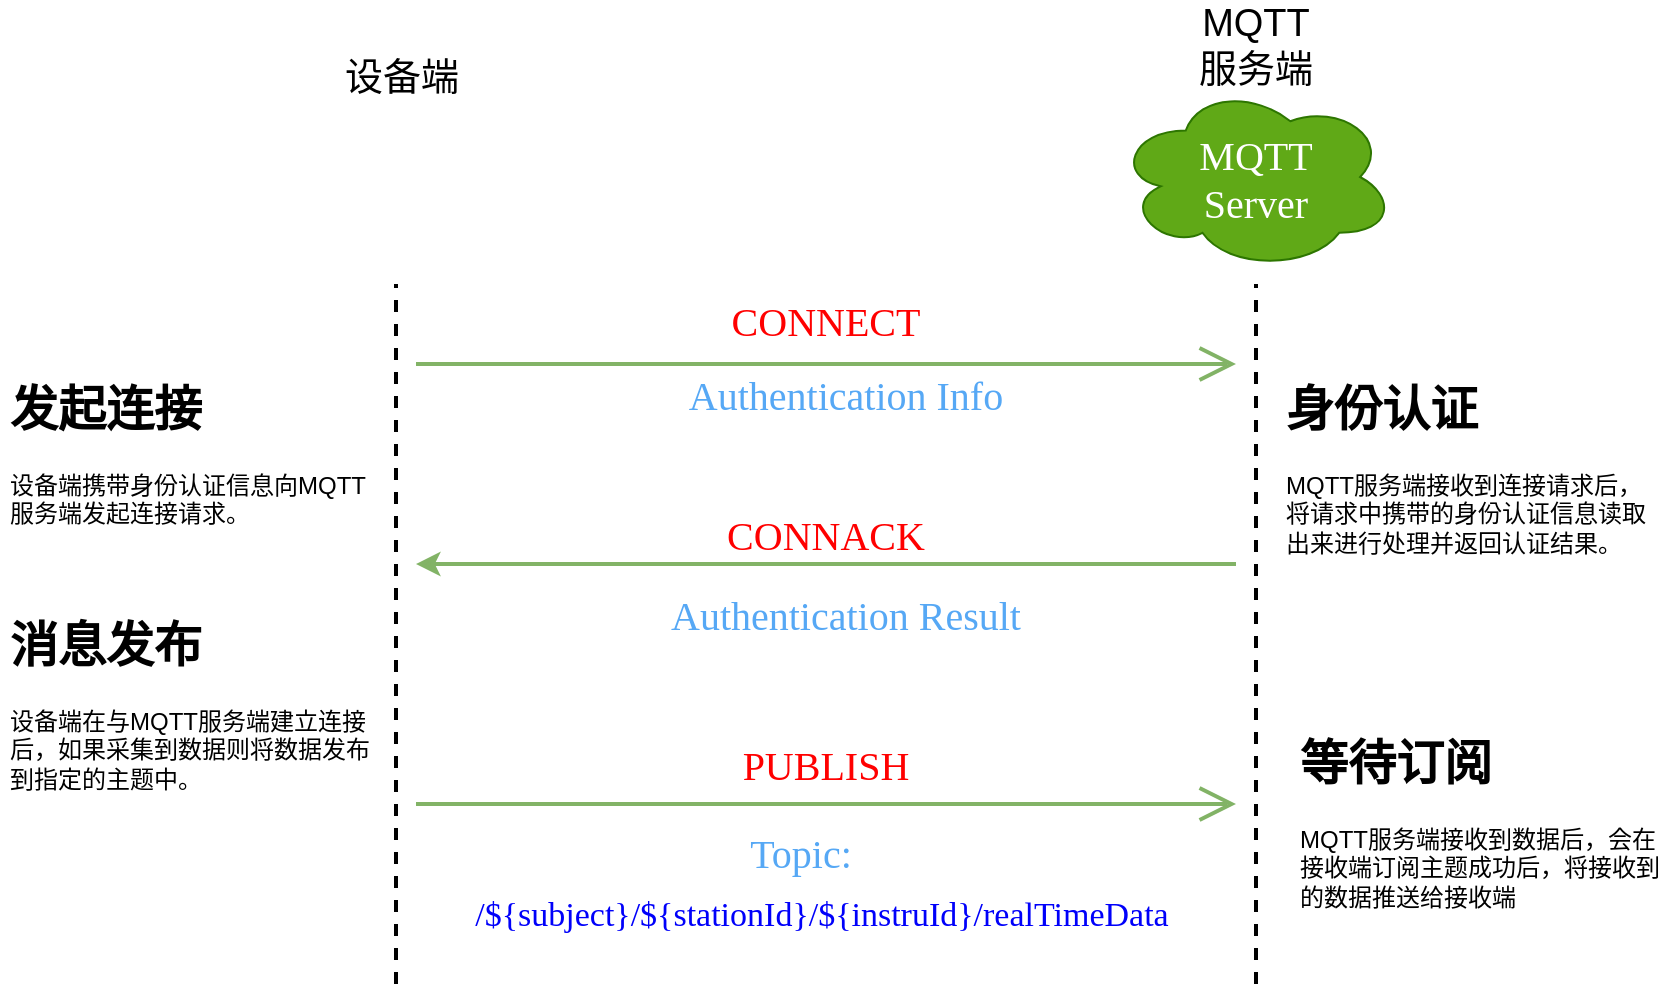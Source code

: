 <mxfile version="21.0.2" type="github" pages="5">
  <diagram name="第 1 页" id="2depREerfcmBq1PA4sxw">
    <mxGraphModel dx="1034" dy="516" grid="0" gridSize="10" guides="1" tooltips="1" connect="1" arrows="1" fold="1" page="1" pageScale="1" pageWidth="1200" pageHeight="1920" math="0" shadow="0">
      <root>
        <mxCell id="0" />
        <mxCell id="1" parent="0" />
        <mxCell id="WglIiz3RQcRZdJG2cxxD-5" style="edgeStyle=none;curved=1;rounded=0;hachureGap=4;orthogonalLoop=1;jettySize=auto;html=1;fontFamily=Times New Roman;fontSize=16;endArrow=open;startSize=14;endSize=14;sourcePerimeterSpacing=8;targetPerimeterSpacing=8;strokeWidth=2;fillColor=#d5e8d4;strokeColor=#82b366;" parent="1" edge="1">
          <mxGeometry relative="1" as="geometry">
            <mxPoint x="230" y="420" as="sourcePoint" />
            <mxPoint x="640" y="420" as="targetPoint" />
          </mxGeometry>
        </mxCell>
        <mxCell id="WglIiz3RQcRZdJG2cxxD-3" value="" style="shape=image;imageAspect=0;aspect=fixed;verticalLabelPosition=bottom;verticalAlign=top;sketch=1;hachureGap=4;jiggle=2;curveFitting=1;fontFamily=Architects Daughter;fontSource=https%3A%2F%2Ffonts.googleapis.com%2Fcss%3Ffamily%3DArchitects%2BDaughter;fontSize=20;image=https://pic.fx7.top/PicGo/%E6%95%B0%E9%87%87.png;" parent="1" vertex="1">
          <mxGeometry x="150" y="300" width="146.9" height="63" as="geometry" />
        </mxCell>
        <mxCell id="WglIiz3RQcRZdJG2cxxD-4" value="MQTT&lt;br&gt;Server" style="ellipse;shape=cloud;whiteSpace=wrap;html=1;hachureGap=4;fontFamily=Times New Roman;fontSize=20;fillColor=#60a917;strokeColor=#2D7600;fontColor=#ffffff;" parent="1" vertex="1">
          <mxGeometry x="580" y="280" width="139.5" height="93" as="geometry" />
        </mxCell>
        <mxCell id="1cNgrbimQZvX6vLDxFEA-1" value="" style="endArrow=none;dashed=1;html=1;rounded=0;sketch=0;strokeWidth=2;" parent="1" edge="1">
          <mxGeometry width="50" height="50" relative="1" as="geometry">
            <mxPoint x="220" y="730" as="sourcePoint" />
            <mxPoint x="220" y="380" as="targetPoint" />
          </mxGeometry>
        </mxCell>
        <mxCell id="1cNgrbimQZvX6vLDxFEA-2" value="" style="endArrow=none;dashed=1;html=1;rounded=0;sketch=0;strokeWidth=2;" parent="1" edge="1">
          <mxGeometry width="50" height="50" relative="1" as="geometry">
            <mxPoint x="650" y="730" as="sourcePoint" />
            <mxPoint x="650" y="380" as="targetPoint" />
          </mxGeometry>
        </mxCell>
        <mxCell id="1cNgrbimQZvX6vLDxFEA-4" value="" style="endArrow=classic;html=1;rounded=0;sketch=0;strokeWidth=2;fillColor=#d5e8d4;strokeColor=#82b366;" parent="1" edge="1">
          <mxGeometry width="50" height="50" relative="1" as="geometry">
            <mxPoint x="640" y="520" as="sourcePoint" />
            <mxPoint x="230" y="520" as="targetPoint" />
          </mxGeometry>
        </mxCell>
        <mxCell id="1cNgrbimQZvX6vLDxFEA-7" value="&lt;div style=&quot;text-align: center;&quot;&gt;&lt;font face=&quot;Times New Roman&quot;&gt;&lt;span style=&quot;font-size: 20px; background-color: rgb(255, 255, 255);&quot;&gt;CONNACK&lt;/span&gt;&lt;/font&gt;&lt;/div&gt;" style="text;whiteSpace=wrap;html=1;fontSize=20;fontFamily=Times New Roman;align=center;verticalAlign=middle;fontColor=#FF0000;labelBackgroundColor=default;" parent="1" vertex="1">
          <mxGeometry x="390" y="480" width="90" height="50" as="geometry" />
        </mxCell>
        <mxCell id="1cNgrbimQZvX6vLDxFEA-14" value="Authentication Result" style="text;html=1;strokeColor=none;fillColor=none;align=center;verticalAlign=middle;whiteSpace=wrap;rounded=0;fontSize=20;fontFamily=Times New Roman;labelBackgroundColor=default;fontColor=#56a8f5;" parent="1" vertex="1">
          <mxGeometry x="350" y="530" width="190" height="30" as="geometry" />
        </mxCell>
        <mxCell id="1cNgrbimQZvX6vLDxFEA-15" value="设备端" style="text;html=1;strokeColor=none;fillColor=none;align=center;verticalAlign=middle;whiteSpace=wrap;rounded=0;fontSize=19;" parent="1" vertex="1">
          <mxGeometry x="193.45" y="262" width="60" height="30" as="geometry" />
        </mxCell>
        <mxCell id="1cNgrbimQZvX6vLDxFEA-17" value="MQTT&lt;br&gt;服务端" style="text;html=1;strokeColor=none;fillColor=none;align=center;verticalAlign=middle;whiteSpace=wrap;rounded=0;fontSize=19;" parent="1" vertex="1">
          <mxGeometry x="604.75" y="246" width="90" height="30" as="geometry" />
        </mxCell>
        <mxCell id="1cNgrbimQZvX6vLDxFEA-18" value="Authentication Info" style="text;html=1;strokeColor=none;fillColor=none;align=center;verticalAlign=middle;whiteSpace=wrap;rounded=0;fontSize=20;fontFamily=Times New Roman;labelBackgroundColor=default;fontColor=#56a8f5;" parent="1" vertex="1">
          <mxGeometry x="350" y="420" width="190" height="30" as="geometry" />
        </mxCell>
        <mxCell id="1cNgrbimQZvX6vLDxFEA-20" style="edgeStyle=none;curved=1;rounded=0;hachureGap=4;orthogonalLoop=1;jettySize=auto;html=1;fontFamily=Times New Roman;fontSize=16;endArrow=open;startSize=14;endSize=14;sourcePerimeterSpacing=8;targetPerimeterSpacing=8;strokeWidth=2;fillColor=#d5e8d4;strokeColor=#82b366;" parent="1" edge="1">
          <mxGeometry relative="1" as="geometry">
            <mxPoint x="230" y="640" as="sourcePoint" />
            <mxPoint x="640" y="640" as="targetPoint" />
          </mxGeometry>
        </mxCell>
        <mxCell id="1cNgrbimQZvX6vLDxFEA-22" value="&lt;div style=&quot;text-align: center;&quot;&gt;&lt;font size=&quot;1&quot; face=&quot;Times New Roman&quot;&gt;&lt;span style=&quot;background-color: rgb(255, 255, 255); font-size: 20px;&quot;&gt;PUBLISH&lt;/span&gt;&lt;/font&gt;&lt;/div&gt;" style="text;whiteSpace=wrap;html=1;fontSize=20;fontFamily=Times New Roman;align=center;verticalAlign=middle;fontColor=#FF0000;labelBackgroundColor=default;" parent="1" vertex="1">
          <mxGeometry x="320" y="595" width="230" height="50" as="geometry" />
        </mxCell>
        <mxCell id="1cNgrbimQZvX6vLDxFEA-23" value="&lt;div style=&quot;text-align: center;&quot;&gt;&lt;font face=&quot;Times New Roman&quot;&gt;&lt;span style=&quot;font-size: 20px; background-color: rgb(255, 255, 255);&quot;&gt;CONNECT&lt;/span&gt;&lt;/font&gt;&lt;/div&gt;" style="text;whiteSpace=wrap;html=1;fontSize=20;fontFamily=Times New Roman;align=center;verticalAlign=middle;fontColor=#FF0000;labelBackgroundColor=default;" parent="1" vertex="1">
          <mxGeometry x="390" y="373" width="90" height="50" as="geometry" />
        </mxCell>
        <mxCell id="j_dgKrrUZC10vsXky4ux-1" value="Topic:&amp;nbsp;" style="text;html=1;strokeColor=none;fillColor=none;align=center;verticalAlign=middle;whiteSpace=wrap;rounded=0;fontSize=20;fontFamily=Times New Roman;labelBackgroundColor=default;fontColor=#56a8f5;" parent="1" vertex="1">
          <mxGeometry x="393" y="649" width="64" height="30" as="geometry" />
        </mxCell>
        <mxCell id="j_dgKrrUZC10vsXky4ux-2" value="&lt;p class=&quot;MsoNormal&quot;&gt;&lt;font style=&quot;font-size: 17px;&quot; face=&quot;Times New Roman&quot;&gt;/${subject}/${stationId}/${instruId}/realTimeData&lt;/font&gt;&lt;/p&gt;" style="text;html=1;strokeColor=none;fillColor=none;align=center;verticalAlign=middle;whiteSpace=wrap;rounded=0;fontSize=20;fontColor=#0000fa;" parent="1" vertex="1">
          <mxGeometry x="231" y="679" width="403.5" height="30" as="geometry" />
        </mxCell>
        <mxCell id="ArV1YXihxHGkohj6mO76-1" value="&lt;h1&gt;发起连接&lt;/h1&gt;&lt;p&gt;设备端携带身份认证信息向MQTT服务端发起连接请求。&lt;/p&gt;" style="text;html=1;strokeColor=none;fillColor=none;spacing=5;spacingTop=-20;whiteSpace=wrap;overflow=hidden;rounded=0;" parent="1" vertex="1">
          <mxGeometry x="22" y="423" width="190" height="87" as="geometry" />
        </mxCell>
        <mxCell id="ArV1YXihxHGkohj6mO76-2" value="&lt;h1&gt;身份认证&lt;/h1&gt;&lt;p&gt;MQTT服务端接收到连接请求后，将请求中携带的身份认证信息读取出来进行处理并返回认证结果。&lt;/p&gt;" style="text;html=1;strokeColor=none;fillColor=none;spacing=5;spacingTop=-20;whiteSpace=wrap;overflow=hidden;rounded=0;" parent="1" vertex="1">
          <mxGeometry x="660" y="423" width="190" height="97" as="geometry" />
        </mxCell>
        <mxCell id="ArV1YXihxHGkohj6mO76-3" value="&lt;h1&gt;消息发布&lt;/h1&gt;&lt;p&gt;设备端在与MQTT服务端建立连接后，如果采集到数据则将数据发布到指定的主题中。&lt;/p&gt;" style="text;html=1;strokeColor=none;fillColor=none;spacing=5;spacingTop=-20;whiteSpace=wrap;overflow=hidden;rounded=0;" parent="1" vertex="1">
          <mxGeometry x="22" y="541" width="190" height="103" as="geometry" />
        </mxCell>
        <mxCell id="foiveuPHL2XUtKiyAhwP-1" value="&lt;h1&gt;等待订阅&lt;/h1&gt;&lt;p&gt;MQTT服务端接收到数据后，会在接收端订阅主题成功后，将接收到的数据推送给接收端&lt;/p&gt;" style="text;html=1;strokeColor=none;fillColor=none;spacing=5;spacingTop=-20;whiteSpace=wrap;overflow=hidden;rounded=0;" parent="1" vertex="1">
          <mxGeometry x="667" y="600" width="190" height="103" as="geometry" />
        </mxCell>
      </root>
    </mxGraphModel>
  </diagram>
  <diagram id="5GNpfaJDFPiufRLFJj9T" name="第 2 页">
    <mxGraphModel dx="1246" dy="550" grid="0" gridSize="10" guides="1" tooltips="1" connect="1" arrows="1" fold="1" page="1" pageScale="1" pageWidth="1200" pageHeight="1920" math="0" shadow="0">
      <root>
        <mxCell id="0" />
        <mxCell id="1" parent="0" />
        <mxCell id="sBLDZ6kfOL8sw0q32bDc-1" style="edgeStyle=none;curved=1;rounded=0;hachureGap=4;orthogonalLoop=1;jettySize=auto;html=1;fontFamily=Times New Roman;fontSize=16;endArrow=open;startSize=14;endSize=14;sourcePerimeterSpacing=8;targetPerimeterSpacing=8;strokeWidth=2;fillColor=#d5e8d4;strokeColor=#82b366;" parent="1" edge="1">
          <mxGeometry relative="1" as="geometry">
            <mxPoint x="230" y="420" as="sourcePoint" />
            <mxPoint x="640" y="420" as="targetPoint" />
          </mxGeometry>
        </mxCell>
        <mxCell id="sBLDZ6kfOL8sw0q32bDc-3" value="MQTT&lt;br&gt;Server" style="ellipse;shape=cloud;whiteSpace=wrap;html=1;hachureGap=4;fontFamily=Times New Roman;fontSize=20;fillColor=#60a917;strokeColor=#2D7600;fontColor=#ffffff;" parent="1" vertex="1">
          <mxGeometry x="580" y="280" width="139.5" height="93" as="geometry" />
        </mxCell>
        <mxCell id="sBLDZ6kfOL8sw0q32bDc-4" value="" style="endArrow=none;dashed=1;html=1;rounded=0;sketch=0;strokeWidth=2;" parent="1" edge="1">
          <mxGeometry width="50" height="50" relative="1" as="geometry">
            <mxPoint x="220" y="814" as="sourcePoint" />
            <mxPoint x="220" y="380" as="targetPoint" />
          </mxGeometry>
        </mxCell>
        <mxCell id="sBLDZ6kfOL8sw0q32bDc-5" value="" style="endArrow=none;dashed=1;html=1;rounded=0;sketch=0;strokeWidth=2;" parent="1" edge="1">
          <mxGeometry width="50" height="50" relative="1" as="geometry">
            <mxPoint x="650" y="810" as="sourcePoint" />
            <mxPoint x="650" y="380" as="targetPoint" />
          </mxGeometry>
        </mxCell>
        <mxCell id="sBLDZ6kfOL8sw0q32bDc-6" value="" style="endArrow=classic;html=1;rounded=0;sketch=0;strokeWidth=2;fillColor=#d5e8d4;strokeColor=#82b366;" parent="1" edge="1">
          <mxGeometry width="50" height="50" relative="1" as="geometry">
            <mxPoint x="640" y="520" as="sourcePoint" />
            <mxPoint x="230" y="520" as="targetPoint" />
          </mxGeometry>
        </mxCell>
        <mxCell id="sBLDZ6kfOL8sw0q32bDc-7" value="&lt;div style=&quot;text-align: center;&quot;&gt;&lt;font face=&quot;Times New Roman&quot;&gt;&lt;span style=&quot;font-size: 20px; background-color: rgb(255, 255, 255);&quot;&gt;CONNACK&lt;/span&gt;&lt;/font&gt;&lt;/div&gt;" style="text;whiteSpace=wrap;html=1;fontSize=20;fontFamily=Times New Roman;align=center;verticalAlign=middle;fontColor=#FF0000;labelBackgroundColor=default;" parent="1" vertex="1">
          <mxGeometry x="390" y="480" width="90" height="50" as="geometry" />
        </mxCell>
        <mxCell id="sBLDZ6kfOL8sw0q32bDc-8" value="Authentication Result" style="text;html=1;strokeColor=none;fillColor=none;align=center;verticalAlign=middle;whiteSpace=wrap;rounded=0;fontSize=20;fontFamily=Times New Roman;labelBackgroundColor=default;fontColor=#56a8f5;" parent="1" vertex="1">
          <mxGeometry x="350" y="530" width="190" height="30" as="geometry" />
        </mxCell>
        <mxCell id="sBLDZ6kfOL8sw0q32bDc-9" value="消费者" style="text;html=1;strokeColor=none;fillColor=none;align=center;verticalAlign=middle;whiteSpace=wrap;rounded=0;fontSize=19;" parent="1" vertex="1">
          <mxGeometry x="199" y="260" width="60" height="30" as="geometry" />
        </mxCell>
        <mxCell id="sBLDZ6kfOL8sw0q32bDc-10" value="MQTT&lt;br&gt;服务端" style="text;html=1;strokeColor=none;fillColor=none;align=center;verticalAlign=middle;whiteSpace=wrap;rounded=0;fontSize=19;" parent="1" vertex="1">
          <mxGeometry x="618" y="252" width="90" height="30" as="geometry" />
        </mxCell>
        <mxCell id="sBLDZ6kfOL8sw0q32bDc-11" value="Authentication Info" style="text;html=1;strokeColor=none;fillColor=none;align=center;verticalAlign=middle;whiteSpace=wrap;rounded=0;fontSize=20;fontFamily=Times New Roman;labelBackgroundColor=default;fontColor=#56a8f5;" parent="1" vertex="1">
          <mxGeometry x="350" y="420" width="190" height="30" as="geometry" />
        </mxCell>
        <mxCell id="sBLDZ6kfOL8sw0q32bDc-12" style="edgeStyle=none;curved=1;rounded=0;hachureGap=4;orthogonalLoop=1;jettySize=auto;html=1;fontFamily=Times New Roman;fontSize=16;endArrow=open;startSize=14;endSize=14;sourcePerimeterSpacing=8;targetPerimeterSpacing=8;strokeWidth=2;fillColor=#d5e8d4;strokeColor=#82b366;" parent="1" edge="1">
          <mxGeometry relative="1" as="geometry">
            <mxPoint x="230" y="640" as="sourcePoint" />
            <mxPoint x="640" y="640" as="targetPoint" />
          </mxGeometry>
        </mxCell>
        <mxCell id="sBLDZ6kfOL8sw0q32bDc-13" value="&lt;div style=&quot;text-align: center;&quot;&gt;SUBSCRIBE&lt;br&gt;&lt;/div&gt;" style="text;whiteSpace=wrap;html=1;fontSize=20;fontFamily=Times New Roman;align=center;verticalAlign=middle;fontColor=#FF0000;labelBackgroundColor=default;" parent="1" vertex="1">
          <mxGeometry x="320" y="595" width="230" height="50" as="geometry" />
        </mxCell>
        <mxCell id="sBLDZ6kfOL8sw0q32bDc-14" value="&lt;div style=&quot;text-align: center;&quot;&gt;&lt;font face=&quot;Times New Roman&quot;&gt;&lt;span style=&quot;font-size: 20px; background-color: rgb(255, 255, 255);&quot;&gt;CONNECT&lt;/span&gt;&lt;/font&gt;&lt;/div&gt;" style="text;whiteSpace=wrap;html=1;fontSize=20;fontFamily=Times New Roman;align=center;verticalAlign=middle;fontColor=#FF0000;labelBackgroundColor=default;" parent="1" vertex="1">
          <mxGeometry x="390" y="373" width="90" height="50" as="geometry" />
        </mxCell>
        <mxCell id="sBLDZ6kfOL8sw0q32bDc-15" value="Topic:&amp;nbsp;" style="text;html=1;strokeColor=none;fillColor=none;align=center;verticalAlign=middle;whiteSpace=wrap;rounded=0;fontSize=20;fontFamily=Times New Roman;labelBackgroundColor=default;fontColor=#56a8f5;" parent="1" vertex="1">
          <mxGeometry x="386" y="652" width="64" height="30" as="geometry" />
        </mxCell>
        <mxCell id="sBLDZ6kfOL8sw0q32bDc-16" value="" style="verticalLabelPosition=bottom;html=1;verticalAlign=top;align=center;strokeColor=none;fillColor=#00BEF2;shape=mxgraph.azure.user;labelBackgroundColor=#FFFFFF;fontSize=20;fontColor=#479DC2;" parent="1" vertex="1">
          <mxGeometry x="153" y="284" width="47.5" height="50" as="geometry" />
        </mxCell>
        <mxCell id="sBLDZ6kfOL8sw0q32bDc-19" value="" style="sketch=0;pointerEvents=1;shadow=0;dashed=0;html=1;strokeColor=none;labelPosition=center;verticalLabelPosition=bottom;verticalAlign=top;align=center;fillColor=#515151;shape=mxgraph.mscae.system_center.cloud_distribution_point;labelBackgroundColor=#FFFFFF;fontSize=20;fontColor=#479DC2;" parent="1" vertex="1">
          <mxGeometry x="217" y="317" width="46" height="50" as="geometry" />
        </mxCell>
        <mxCell id="sBLDZ6kfOL8sw0q32bDc-21" value="" style="endArrow=none;html=1;rounded=0;sketch=0;strokeWidth=2;fontSize=20;fontColor=#479DC2;" parent="1" edge="1">
          <mxGeometry width="50" height="50" relative="1" as="geometry">
            <mxPoint x="189" y="355" as="sourcePoint" />
            <mxPoint x="231" y="297" as="targetPoint" />
          </mxGeometry>
        </mxCell>
        <mxCell id="r4T5hAZ9-SewZBfxQMuh-1" value="&lt;p class=&quot;MsoNormal&quot;&gt;&lt;font style=&quot;font-size: 17px;&quot; face=&quot;Times New Roman&quot;&gt;/${subject}/${stationId}/${instruId}/realTimeData&lt;/font&gt;&lt;/p&gt;" style="text;html=1;strokeColor=none;fillColor=none;align=center;verticalAlign=middle;whiteSpace=wrap;rounded=0;fontSize=20;fontColor=#0000fa;" vertex="1" parent="1">
          <mxGeometry x="233.25" y="677" width="403.5" height="30" as="geometry" />
        </mxCell>
        <mxCell id="z4b0JknSPUZVgbS1KYTT-1" value="&lt;h1&gt;发起连接&lt;/h1&gt;&lt;p&gt;消费者携带身份认证信息向MQTT服务端发起连接请求。&lt;/p&gt;" style="text;html=1;strokeColor=none;fillColor=none;spacing=5;spacingTop=-20;whiteSpace=wrap;overflow=hidden;rounded=0;" vertex="1" parent="1">
          <mxGeometry x="22" y="423" width="190" height="87" as="geometry" />
        </mxCell>
        <mxCell id="zIvt_Sn-eym9dw37zfNO-1" value="&lt;h1&gt;身份认证&lt;/h1&gt;&lt;p&gt;MQTT服务端接收到连接请求后，将请求中携带的身份认证信息读取出来进行处理并返回认证结果。&lt;/p&gt;" style="text;html=1;strokeColor=none;fillColor=none;spacing=5;spacingTop=-20;whiteSpace=wrap;overflow=hidden;rounded=0;" vertex="1" parent="1">
          <mxGeometry x="660" y="423" width="190" height="97" as="geometry" />
        </mxCell>
        <mxCell id="4-n2MVClZC4o208nzzvL-1" value="&lt;h1&gt;订阅主题&lt;/h1&gt;&lt;p&gt;消费者在与MQTT服务端建立连接后，向MQTT服务端发出订阅请求。&lt;/p&gt;" style="text;html=1;strokeColor=none;fillColor=none;spacing=5;spacingTop=-20;whiteSpace=wrap;overflow=hidden;rounded=0;" vertex="1" parent="1">
          <mxGeometry x="19" y="595" width="190" height="103" as="geometry" />
        </mxCell>
        <mxCell id="-dH9_70OctwhYvOiZ5m_-2" style="edgeStyle=none;curved=1;rounded=0;hachureGap=4;orthogonalLoop=1;jettySize=auto;html=1;fontFamily=Times New Roman;fontSize=16;endArrow=open;startSize=14;endSize=14;sourcePerimeterSpacing=8;targetPerimeterSpacing=8;strokeWidth=2;fillColor=#d5e8d4;strokeColor=#82b366;" edge="1" parent="1">
          <mxGeometry relative="1" as="geometry">
            <mxPoint x="637.75" y="776" as="sourcePoint" />
            <mxPoint x="227.75" y="776" as="targetPoint" />
          </mxGeometry>
        </mxCell>
        <mxCell id="-dH9_70OctwhYvOiZ5m_-3" value="&lt;div style=&quot;text-align: center;&quot;&gt;SUBACK&lt;br&gt;&lt;/div&gt;" style="text;whiteSpace=wrap;html=1;fontSize=20;fontFamily=Times New Roman;align=center;verticalAlign=middle;fontColor=#FF0000;labelBackgroundColor=default;" vertex="1" parent="1">
          <mxGeometry x="317.75" y="731" width="230" height="50" as="geometry" />
        </mxCell>
        <mxCell id="-dH9_70OctwhYvOiZ5m_-4" value="&lt;h1&gt;响应订阅结果&lt;/h1&gt;&lt;p&gt;MQTT服务端接收到请阅请求后，返回订阅结果，如果订阅成功，则以后订阅成功的主题中收到数据时会主动推送给消费者&lt;/p&gt;" style="text;html=1;strokeColor=none;fillColor=none;spacing=5;spacingTop=-20;whiteSpace=wrap;overflow=hidden;rounded=0;" vertex="1" parent="1">
          <mxGeometry x="666" y="652" width="190" height="114" as="geometry" />
        </mxCell>
      </root>
    </mxGraphModel>
  </diagram>
  <diagram id="epFz0cofnVDUokCRSOCN" name="第 3 页">
    <mxGraphModel dx="1246" dy="550" grid="0" gridSize="10" guides="1" tooltips="1" connect="1" arrows="1" fold="1" page="1" pageScale="1" pageWidth="1200" pageHeight="1920" math="0" shadow="0">
      <root>
        <mxCell id="0" />
        <mxCell id="1" parent="0" />
        <mxCell id="etNrNLLopdlfcb40dE0G-4" value="" style="rounded=0;whiteSpace=wrap;html=1;labelBackgroundColor=#FFFFFF;fontSize=14;fontColor=#56a8f5;" parent="1" vertex="1">
          <mxGeometry x="517" y="352" width="274" height="224" as="geometry" />
        </mxCell>
        <mxCell id="w5hcN1I3v2hEBptk1bi2-2" value="MQTT&lt;br&gt;Server" style="ellipse;shape=cloud;whiteSpace=wrap;html=1;hachureGap=4;fontFamily=Times New Roman;fontSize=20;fillColor=#60a917;strokeColor=#2D7600;fontColor=#ffffff;" parent="1" vertex="1">
          <mxGeometry x="653" y="440" width="139.5" height="93" as="geometry" />
        </mxCell>
        <mxCell id="w5hcN1I3v2hEBptk1bi2-15" value="" style="verticalLabelPosition=bottom;html=1;verticalAlign=top;align=center;strokeColor=none;fillColor=#00BEF2;shape=mxgraph.azure.user;labelBackgroundColor=#FFFFFF;fontSize=20;fontColor=#479DC2;" parent="1" vertex="1">
          <mxGeometry x="190.45" y="577" width="47.5" height="50" as="geometry" />
        </mxCell>
        <mxCell id="w5hcN1I3v2hEBptk1bi2-16" value="" style="sketch=0;pointerEvents=1;shadow=0;dashed=0;html=1;strokeColor=none;labelPosition=center;verticalLabelPosition=bottom;verticalAlign=top;align=center;fillColor=#515151;shape=mxgraph.mscae.system_center.cloud_distribution_point;labelBackgroundColor=#FFFFFF;fontSize=20;fontColor=#479DC2;" parent="1" vertex="1">
          <mxGeometry x="254.45" y="610" width="46" height="50" as="geometry" />
        </mxCell>
        <mxCell id="w5hcN1I3v2hEBptk1bi2-17" value="" style="endArrow=none;html=1;rounded=0;sketch=0;strokeWidth=2;fontSize=20;fontColor=#479DC2;" parent="1" edge="1">
          <mxGeometry width="50" height="50" relative="1" as="geometry">
            <mxPoint x="226.45" y="648" as="sourcePoint" />
            <mxPoint x="268.45" y="590" as="targetPoint" />
          </mxGeometry>
        </mxCell>
        <mxCell id="etNrNLLopdlfcb40dE0G-1" value="" style="shape=image;imageAspect=0;aspect=fixed;verticalLabelPosition=bottom;verticalAlign=top;sketch=1;hachureGap=4;jiggle=2;curveFitting=1;fontFamily=Architects Daughter;fontSource=https%3A%2F%2Ffonts.googleapis.com%2Fcss%3Ffamily%3DArchitects%2BDaughter;fontSize=20;image=https://pic.fx7.top/PicGo/%E6%95%B0%E9%87%87.png;" parent="1" vertex="1">
          <mxGeometry x="190.45" y="295" width="146.9" height="63" as="geometry" />
        </mxCell>
        <mxCell id="etNrNLLopdlfcb40dE0G-6" value="" style="rounded=1;whiteSpace=wrap;html=1;labelBackgroundColor=#FFFFFF;fontSize=14;fillColor=#f8cecc;strokeColor=#b85450;" parent="1" vertex="1">
          <mxGeometry x="546" y="423" width="98" height="49" as="geometry" />
        </mxCell>
        <mxCell id="etNrNLLopdlfcb40dE0G-7" style="edgeStyle=none;rounded=0;sketch=0;orthogonalLoop=1;jettySize=auto;html=1;exitX=0.5;exitY=0;exitDx=0;exitDy=0;strokeWidth=2;fontSize=14;fontColor=#56a8f5;endArrow=none;endFill=0;" parent="1" source="etNrNLLopdlfcb40dE0G-4" target="etNrNLLopdlfcb40dE0G-4" edge="1">
          <mxGeometry relative="1" as="geometry" />
        </mxCell>
        <mxCell id="etNrNLLopdlfcb40dE0G-8" style="edgeStyle=none;rounded=0;sketch=0;orthogonalLoop=1;jettySize=auto;html=1;exitX=0.5;exitY=1;exitDx=0;exitDy=0;strokeWidth=2;fontSize=14;fontColor=#56a8f5;endArrow=none;endFill=0;" parent="1" source="etNrNLLopdlfcb40dE0G-4" target="etNrNLLopdlfcb40dE0G-4" edge="1">
          <mxGeometry relative="1" as="geometry" />
        </mxCell>
        <mxCell id="-s6ZD2szU1ZS6kVCl1nK-1" style="orthogonalLoop=1;jettySize=auto;html=1;shadow=0;strokeColor=#b85450;fontFamily=Helvetica;fontSize=12;fontColor=#000000;entryX=0;entryY=0;entryDx=0;entryDy=0;fillColor=#f8cecc;strokeWidth=2;" parent="1" target="etNrNLLopdlfcb40dE0G-6" edge="1">
          <mxGeometry relative="1" as="geometry">
            <mxPoint x="347" y="325" as="sourcePoint" />
            <mxPoint x="540" y="424" as="targetPoint" />
          </mxGeometry>
        </mxCell>
        <mxCell id="-s6ZD2szU1ZS6kVCl1nK-2" style="orthogonalLoop=1;jettySize=auto;html=1;entryX=0;entryY=0;entryDx=0;entryDy=0;shadow=0;strokeColor=#6c8ebf;fontFamily=Helvetica;fontSize=12;fontColor=#000000;exitX=0.25;exitY=0;exitDx=0;exitDy=0;fillColor=#dae8fc;strokeWidth=2;" parent="1" source="-s6ZD2szU1ZS6kVCl1nK-10" edge="1">
          <mxGeometry relative="1" as="geometry">
            <mxPoint x="541" y="497" as="sourcePoint" />
            <mxPoint x="319" y="361" as="targetPoint" />
          </mxGeometry>
        </mxCell>
        <mxCell id="-s6ZD2szU1ZS6kVCl1nK-3" style="orthogonalLoop=1;jettySize=auto;html=1;entryX=0;entryY=0.75;entryDx=0;entryDy=0;shadow=0;strokeColor=#6c8ebf;fontFamily=Helvetica;fontSize=12;fontColor=#000000;fillColor=#dae8fc;strokeWidth=2;" parent="1" target="-s6ZD2szU1ZS6kVCl1nK-10" edge="1">
          <mxGeometry relative="1" as="geometry">
            <mxPoint x="314" y="654" as="sourcePoint" />
            <mxPoint x="298" y="533" as="targetPoint" />
          </mxGeometry>
        </mxCell>
        <mxCell id="-s6ZD2szU1ZS6kVCl1nK-4" style="orthogonalLoop=1;jettySize=auto;html=1;entryX=0.099;entryY=0.918;entryDx=0;entryDy=0;shadow=0;strokeColor=#b85450;fontFamily=Helvetica;fontSize=12;fontColor=#000000;entryPerimeter=0;exitX=0;exitY=0.75;exitDx=0;exitDy=0;fillColor=#f8cecc;strokeWidth=2;" parent="1" source="etNrNLLopdlfcb40dE0G-6" edge="1">
          <mxGeometry relative="1" as="geometry">
            <mxPoint x="539" y="531" as="sourcePoint" />
            <mxPoint x="308" y="619" as="targetPoint" />
          </mxGeometry>
        </mxCell>
        <mxCell id="-s6ZD2szU1ZS6kVCl1nK-6" value="SUBCRIBE" style="text;html=1;strokeColor=none;fillColor=none;align=center;verticalAlign=middle;whiteSpace=wrap;rounded=0;fontSize=14;fontColor=#000000;" parent="1" vertex="1">
          <mxGeometry x="359" y="419" width="60" height="30" as="geometry" />
        </mxCell>
        <mxCell id="-s6ZD2szU1ZS6kVCl1nK-7" value="PUBLISH" style="text;html=1;strokeColor=none;fillColor=none;align=center;verticalAlign=middle;whiteSpace=wrap;rounded=0;fontSize=14;fontColor=#000000;" parent="1" vertex="1">
          <mxGeometry x="437" y="332" width="60" height="30" as="geometry" />
        </mxCell>
        <mxCell id="-s6ZD2szU1ZS6kVCl1nK-8" value="PUBLISH" style="text;html=1;strokeColor=none;fillColor=none;align=center;verticalAlign=middle;whiteSpace=wrap;rounded=0;fontSize=14;fontColor=#000000;" parent="1" vertex="1">
          <mxGeometry x="419" y="610" width="60" height="30" as="geometry" />
        </mxCell>
        <mxCell id="-s6ZD2szU1ZS6kVCl1nK-9" value="SUBCRIBE" style="text;html=1;strokeColor=none;fillColor=none;align=center;verticalAlign=middle;whiteSpace=wrap;rounded=0;fontSize=14;fontColor=#000000;" parent="1" vertex="1">
          <mxGeometry x="337.35" y="533" width="60" height="30" as="geometry" />
        </mxCell>
        <mxCell id="-s6ZD2szU1ZS6kVCl1nK-10" value="" style="rounded=1;whiteSpace=wrap;html=1;labelBackgroundColor=#FFFFFF;fontSize=14;fillColor=#dae8fc;strokeColor=#6c8ebf;" parent="1" vertex="1">
          <mxGeometry x="546" y="507" width="98" height="49" as="geometry" />
        </mxCell>
        <mxCell id="HyEp8ZjNWEI0d-oOovqV-1" value="消费者" style="text;html=1;strokeColor=none;fillColor=none;align=center;verticalAlign=middle;whiteSpace=wrap;rounded=0;fontSize=19;" parent="1" vertex="1">
          <mxGeometry x="199" y="667" width="60" height="30" as="geometry" />
        </mxCell>
        <mxCell id="KhAUUmb3EQ4ZGkAmDqFS-1" value="生产者" style="text;html=1;strokeColor=none;fillColor=none;align=center;verticalAlign=middle;whiteSpace=wrap;rounded=0;fontSize=19;" parent="1" vertex="1">
          <mxGeometry x="220" y="362" width="60" height="30" as="geometry" />
        </mxCell>
        <mxCell id="KhAUUmb3EQ4ZGkAmDqFS-3" value="Topic" style="text;html=1;strokeColor=none;fillColor=none;align=center;verticalAlign=middle;whiteSpace=wrap;rounded=0;fontSize=19;" parent="1" vertex="1">
          <mxGeometry x="623" y="355" width="60" height="30" as="geometry" />
        </mxCell>
        <mxCell id="KhAUUmb3EQ4ZGkAmDqFS-4" value="response" style="text;html=1;strokeColor=none;fillColor=none;align=center;verticalAlign=middle;whiteSpace=wrap;rounded=0;fontSize=14;fontColor=#000000;" parent="1" vertex="1">
          <mxGeometry x="565" y="433" width="60" height="30" as="geometry" />
        </mxCell>
        <mxCell id="KhAUUmb3EQ4ZGkAmDqFS-5" value="request" style="text;html=1;strokeColor=none;fillColor=none;align=center;verticalAlign=middle;whiteSpace=wrap;rounded=0;fontSize=14;fontColor=#000000;" parent="1" vertex="1">
          <mxGeometry x="563" y="517" width="60" height="30" as="geometry" />
        </mxCell>
        <mxCell id="U5p0E7EpaHuEPQ_YFXJD-1" value="MQTT&lt;br&gt;服务端" style="text;html=1;strokeColor=none;fillColor=none;align=center;verticalAlign=middle;whiteSpace=wrap;rounded=0;fontSize=19;" parent="1" vertex="1">
          <mxGeometry x="631" y="583" width="90" height="30" as="geometry" />
        </mxCell>
        <mxCell id="grQ7ZBZq0m8cGeESIrRg-1" value="&lt;p class=&quot;MsoNormal&quot; style=&quot;font-size: 14px;&quot;&gt;&lt;font style=&quot;font-size: 14px;&quot; face=&quot;Times New Roman&quot;&gt;/${subjectId}/${stationId}/${instrumentId}/&lt;/font&gt;&lt;/p&gt;" style="text;html=1;strokeColor=none;fillColor=none;align=center;verticalAlign=middle;whiteSpace=wrap;rounded=0;fontSize=14;fontColor=#000000;" vertex="1" parent="1">
          <mxGeometry x="525.5" y="378" width="267" height="30" as="geometry" />
        </mxCell>
      </root>
    </mxGraphModel>
  </diagram>
  <diagram id="svjjacQcuTXTjt2Tx-bW" name="第 4 页">
    <mxGraphModel dx="1466" dy="647" grid="1" gridSize="10" guides="1" tooltips="1" connect="1" arrows="1" fold="1" page="1" pageScale="1" pageWidth="1200" pageHeight="1920" math="0" shadow="0">
      <root>
        <mxCell id="0" />
        <mxCell id="1" parent="0" />
        <mxCell id="5A6YRKarxXK2K7AfwDlK-1" style="edgeStyle=none;curved=1;rounded=0;hachureGap=4;orthogonalLoop=1;jettySize=auto;html=1;fontFamily=Times New Roman;fontSize=16;endArrow=open;startSize=14;endSize=14;sourcePerimeterSpacing=8;targetPerimeterSpacing=8;strokeWidth=2;fillColor=#d5e8d4;strokeColor=#82b366;" edge="1" parent="1">
          <mxGeometry relative="1" as="geometry">
            <mxPoint x="230" y="420" as="sourcePoint" />
            <mxPoint x="640" y="420" as="targetPoint" />
          </mxGeometry>
        </mxCell>
        <mxCell id="5A6YRKarxXK2K7AfwDlK-2" value="" style="shape=image;imageAspect=0;aspect=fixed;verticalLabelPosition=bottom;verticalAlign=top;sketch=1;hachureGap=4;jiggle=2;curveFitting=1;fontFamily=Architects Daughter;fontSource=https%3A%2F%2Ffonts.googleapis.com%2Fcss%3Ffamily%3DArchitects%2BDaughter;fontSize=20;image=https://pic.fx7.top/PicGo/%E6%95%B0%E9%87%87.png;" vertex="1" parent="1">
          <mxGeometry x="150" y="300" width="146.9" height="63" as="geometry" />
        </mxCell>
        <mxCell id="5A6YRKarxXK2K7AfwDlK-3" value="MQTT&lt;br&gt;Server" style="ellipse;shape=cloud;whiteSpace=wrap;html=1;hachureGap=4;fontFamily=Times New Roman;fontSize=20;fillColor=#60a917;strokeColor=#2D7600;fontColor=#ffffff;" vertex="1" parent="1">
          <mxGeometry x="580" y="280" width="139.5" height="93" as="geometry" />
        </mxCell>
        <mxCell id="5A6YRKarxXK2K7AfwDlK-4" value="" style="endArrow=none;dashed=1;html=1;rounded=0;sketch=0;strokeWidth=2;" edge="1" parent="1">
          <mxGeometry width="50" height="50" relative="1" as="geometry">
            <mxPoint x="220" y="960" as="sourcePoint" />
            <mxPoint x="220" y="380" as="targetPoint" />
          </mxGeometry>
        </mxCell>
        <mxCell id="5A6YRKarxXK2K7AfwDlK-5" value="" style="endArrow=none;dashed=1;html=1;rounded=0;sketch=0;strokeWidth=2;" edge="1" parent="1">
          <mxGeometry width="50" height="50" relative="1" as="geometry">
            <mxPoint x="650" y="960" as="sourcePoint" />
            <mxPoint x="650" y="380" as="targetPoint" />
          </mxGeometry>
        </mxCell>
        <mxCell id="5A6YRKarxXK2K7AfwDlK-6" value="" style="endArrow=classic;html=1;rounded=0;sketch=0;strokeWidth=2;fillColor=#d5e8d4;strokeColor=#82b366;" edge="1" parent="1">
          <mxGeometry width="50" height="50" relative="1" as="geometry">
            <mxPoint x="640" y="520" as="sourcePoint" />
            <mxPoint x="230" y="520" as="targetPoint" />
          </mxGeometry>
        </mxCell>
        <mxCell id="5A6YRKarxXK2K7AfwDlK-7" value="&lt;div style=&quot;text-align: center;&quot;&gt;&lt;font face=&quot;Times New Roman&quot;&gt;&lt;span style=&quot;font-size: 20px; background-color: rgb(255, 255, 255);&quot;&gt;CONNACK&lt;/span&gt;&lt;/font&gt;&lt;/div&gt;" style="text;whiteSpace=wrap;html=1;fontSize=20;fontFamily=Times New Roman;align=center;verticalAlign=middle;fontColor=#FF0000;labelBackgroundColor=default;" vertex="1" parent="1">
          <mxGeometry x="390" y="480" width="90" height="50" as="geometry" />
        </mxCell>
        <mxCell id="5A6YRKarxXK2K7AfwDlK-8" value="Authentication Result" style="text;html=1;strokeColor=none;fillColor=none;align=center;verticalAlign=middle;whiteSpace=wrap;rounded=0;fontSize=20;fontFamily=Times New Roman;labelBackgroundColor=default;fontColor=#56a8f5;" vertex="1" parent="1">
          <mxGeometry x="350" y="530" width="190" height="30" as="geometry" />
        </mxCell>
        <mxCell id="5A6YRKarxXK2K7AfwDlK-9" value="生产者" style="text;html=1;strokeColor=none;fillColor=none;align=center;verticalAlign=middle;whiteSpace=wrap;rounded=0;fontSize=19;" vertex="1" parent="1">
          <mxGeometry x="193.45" y="250" width="60" height="30" as="geometry" />
        </mxCell>
        <mxCell id="5A6YRKarxXK2K7AfwDlK-10" value="MQTT&lt;br&gt;服务端" style="text;html=1;strokeColor=none;fillColor=none;align=center;verticalAlign=middle;whiteSpace=wrap;rounded=0;fontSize=19;" vertex="1" parent="1">
          <mxGeometry x="604.75" y="230" width="90" height="30" as="geometry" />
        </mxCell>
        <mxCell id="5A6YRKarxXK2K7AfwDlK-11" value="Authentication Info" style="text;html=1;strokeColor=none;fillColor=none;align=center;verticalAlign=middle;whiteSpace=wrap;rounded=0;fontSize=20;fontFamily=Times New Roman;labelBackgroundColor=default;fontColor=#56a8f5;" vertex="1" parent="1">
          <mxGeometry x="350" y="420" width="190" height="30" as="geometry" />
        </mxCell>
        <mxCell id="5A6YRKarxXK2K7AfwDlK-12" style="edgeStyle=none;curved=1;rounded=0;hachureGap=4;orthogonalLoop=1;jettySize=auto;html=1;fontFamily=Times New Roman;fontSize=16;endArrow=open;startSize=14;endSize=14;sourcePerimeterSpacing=8;targetPerimeterSpacing=8;strokeWidth=2;fillColor=#d5e8d4;strokeColor=#82b366;" edge="1" parent="1">
          <mxGeometry relative="1" as="geometry">
            <mxPoint x="230" y="640" as="sourcePoint" />
            <mxPoint x="640" y="640" as="targetPoint" />
          </mxGeometry>
        </mxCell>
        <mxCell id="5A6YRKarxXK2K7AfwDlK-13" value="&lt;div style=&quot;text-align: center;&quot;&gt;&lt;font size=&quot;1&quot; face=&quot;Times New Roman&quot;&gt;&lt;span style=&quot;background-color: rgb(255, 255, 255); font-size: 20px;&quot;&gt;PUBLISH&lt;/span&gt;&lt;/font&gt;&lt;/div&gt;" style="text;whiteSpace=wrap;html=1;fontSize=20;fontFamily=Times New Roman;align=center;verticalAlign=middle;fontColor=#FF0000;labelBackgroundColor=default;" vertex="1" parent="1">
          <mxGeometry x="757.5" y="599" width="230" height="50" as="geometry" />
        </mxCell>
        <mxCell id="5A6YRKarxXK2K7AfwDlK-14" value="&lt;div style=&quot;text-align: center;&quot;&gt;&lt;font face=&quot;Times New Roman&quot;&gt;&lt;span style=&quot;font-size: 20px; background-color: rgb(255, 255, 255);&quot;&gt;CONNECT&lt;/span&gt;&lt;/font&gt;&lt;/div&gt;" style="text;whiteSpace=wrap;html=1;fontSize=20;fontFamily=Times New Roman;align=center;verticalAlign=middle;fontColor=#FF0000;labelBackgroundColor=default;" vertex="1" parent="1">
          <mxGeometry x="390" y="373" width="90" height="50" as="geometry" />
        </mxCell>
        <mxCell id="5A6YRKarxXK2K7AfwDlK-15" value="Topic:&amp;nbsp;" style="text;html=1;strokeColor=none;fillColor=none;align=center;verticalAlign=middle;whiteSpace=wrap;rounded=0;fontSize=20;fontFamily=Times New Roman;labelBackgroundColor=default;fontColor=#56a8f5;" vertex="1" parent="1">
          <mxGeometry x="393" y="649" width="64" height="30" as="geometry" />
        </mxCell>
        <mxCell id="Wd8KponW7r4oAhwejM-3-1" style="edgeStyle=none;curved=1;rounded=0;hachureGap=4;orthogonalLoop=1;jettySize=auto;html=1;fontFamily=Times New Roman;fontSize=16;endArrow=open;startSize=14;endSize=14;sourcePerimeterSpacing=8;targetPerimeterSpacing=8;strokeWidth=2;fillColor=#d5e8d4;strokeColor=#82b366;endFill=0;" edge="1" parent="1">
          <mxGeometry relative="1" as="geometry">
            <mxPoint x="1067.5" y="420" as="sourcePoint" />
            <mxPoint x="657.5" y="420" as="targetPoint" />
          </mxGeometry>
        </mxCell>
        <mxCell id="Wd8KponW7r4oAhwejM-3-3" value="" style="endArrow=none;dashed=1;html=1;rounded=0;sketch=0;strokeWidth=2;" edge="1" parent="1">
          <mxGeometry width="50" height="50" relative="1" as="geometry">
            <mxPoint x="1087" y="960" as="sourcePoint" />
            <mxPoint x="1087" y="390" as="targetPoint" />
          </mxGeometry>
        </mxCell>
        <mxCell id="Wd8KponW7r4oAhwejM-3-5" value="" style="endArrow=classic;html=1;rounded=0;sketch=0;strokeWidth=2;fillColor=#d5e8d4;strokeColor=#82b366;endFill=1;" edge="1" parent="1">
          <mxGeometry width="50" height="50" relative="1" as="geometry">
            <mxPoint x="657.5" y="520" as="sourcePoint" />
            <mxPoint x="1067.5" y="520" as="targetPoint" />
          </mxGeometry>
        </mxCell>
        <mxCell id="Wd8KponW7r4oAhwejM-3-6" value="&lt;div style=&quot;text-align: center;&quot;&gt;&lt;font face=&quot;Times New Roman&quot;&gt;&lt;span style=&quot;font-size: 20px; background-color: rgb(255, 255, 255);&quot;&gt;CONNACK&lt;/span&gt;&lt;/font&gt;&lt;/div&gt;" style="text;whiteSpace=wrap;html=1;fontSize=20;fontFamily=Times New Roman;align=center;verticalAlign=middle;fontColor=#FF0000;labelBackgroundColor=default;" vertex="1" parent="1">
          <mxGeometry x="817.5" y="480" width="90" height="50" as="geometry" />
        </mxCell>
        <mxCell id="Wd8KponW7r4oAhwejM-3-7" value="Authentication Result" style="text;html=1;strokeColor=none;fillColor=none;align=center;verticalAlign=middle;whiteSpace=wrap;rounded=0;fontSize=20;fontFamily=Times New Roman;labelBackgroundColor=default;fontColor=#56a8f5;" vertex="1" parent="1">
          <mxGeometry x="777.5" y="530" width="190" height="30" as="geometry" />
        </mxCell>
        <mxCell id="Wd8KponW7r4oAhwejM-3-8" value="消费者" style="text;html=1;strokeColor=none;fillColor=none;align=center;verticalAlign=middle;whiteSpace=wrap;rounded=0;fontSize=19;" vertex="1" parent="1">
          <mxGeometry x="1060" y="240" width="60" height="30" as="geometry" />
        </mxCell>
        <mxCell id="Wd8KponW7r4oAhwejM-3-10" value="Authentication Info" style="text;html=1;strokeColor=none;fillColor=none;align=center;verticalAlign=middle;whiteSpace=wrap;rounded=0;fontSize=20;fontFamily=Times New Roman;labelBackgroundColor=default;fontColor=#56a8f5;" vertex="1" parent="1">
          <mxGeometry x="777.5" y="420" width="190" height="30" as="geometry" />
        </mxCell>
        <mxCell id="Wd8KponW7r4oAhwejM-3-11" style="edgeStyle=none;curved=1;rounded=0;hachureGap=4;orthogonalLoop=1;jettySize=auto;html=1;fontFamily=Times New Roman;fontSize=16;endArrow=open;startSize=14;endSize=14;sourcePerimeterSpacing=8;targetPerimeterSpacing=8;strokeWidth=2;fillColor=#d5e8d4;strokeColor=#82b366;" edge="1" parent="1">
          <mxGeometry relative="1" as="geometry">
            <mxPoint x="1067.5" y="640" as="sourcePoint" />
            <mxPoint x="657.5" y="640" as="targetPoint" />
          </mxGeometry>
        </mxCell>
        <mxCell id="Wd8KponW7r4oAhwejM-3-13" value="&lt;div style=&quot;text-align: center;&quot;&gt;&lt;font face=&quot;Times New Roman&quot;&gt;&lt;span style=&quot;font-size: 20px; background-color: rgb(255, 255, 255);&quot;&gt;CONNECT&lt;/span&gt;&lt;/font&gt;&lt;/div&gt;" style="text;whiteSpace=wrap;html=1;fontSize=20;fontFamily=Times New Roman;align=center;verticalAlign=middle;fontColor=#FF0000;labelBackgroundColor=default;" vertex="1" parent="1">
          <mxGeometry x="817.5" y="373" width="90" height="50" as="geometry" />
        </mxCell>
        <mxCell id="Wd8KponW7r4oAhwejM-3-14" value="Topic:&amp;nbsp;" style="text;html=1;strokeColor=none;fillColor=none;align=center;verticalAlign=middle;whiteSpace=wrap;rounded=0;fontSize=20;fontFamily=Times New Roman;labelBackgroundColor=default;fontColor=#56a8f5;" vertex="1" parent="1">
          <mxGeometry x="813.5" y="640" width="64" height="42" as="geometry" />
        </mxCell>
        <mxCell id="Wd8KponW7r4oAhwejM-3-15" value="" style="verticalLabelPosition=bottom;html=1;verticalAlign=top;align=center;strokeColor=none;fillColor=#00BEF2;shape=mxgraph.azure.user;labelBackgroundColor=#FFFFFF;fontSize=20;fontColor=#479DC2;" vertex="1" parent="1">
          <mxGeometry x="1020" y="294" width="47.5" height="50" as="geometry" />
        </mxCell>
        <mxCell id="Wd8KponW7r4oAhwejM-3-16" value="" style="sketch=0;pointerEvents=1;shadow=0;dashed=0;html=1;strokeColor=none;labelPosition=center;verticalLabelPosition=bottom;verticalAlign=top;align=center;fillColor=#515151;shape=mxgraph.mscae.system_center.cloud_distribution_point;labelBackgroundColor=#FFFFFF;fontSize=20;fontColor=#479DC2;" vertex="1" parent="1">
          <mxGeometry x="1084" y="327" width="46" height="50" as="geometry" />
        </mxCell>
        <mxCell id="Wd8KponW7r4oAhwejM-3-17" value="" style="endArrow=none;html=1;rounded=0;sketch=0;strokeWidth=2;fontSize=20;fontColor=#479DC2;" edge="1" parent="1">
          <mxGeometry width="50" height="50" relative="1" as="geometry">
            <mxPoint x="1056" y="365" as="sourcePoint" />
            <mxPoint x="1098" y="307" as="targetPoint" />
          </mxGeometry>
        </mxCell>
        <mxCell id="Stsg2lJGa32Of5cfSsTH-1" value="&lt;p class=&quot;MsoNormal&quot;&gt;&lt;font style=&quot;font-size: 17px;&quot; face=&quot;Times New Roman&quot;&gt;/${subject}/${stationId}/${instruId}/request&lt;/font&gt;&lt;/p&gt;" style="text;html=1;strokeColor=none;fillColor=none;align=center;verticalAlign=middle;whiteSpace=wrap;rounded=0;fontSize=20;fontColor=#0000fa;" vertex="1" parent="1">
          <mxGeometry x="231" y="679" width="403.5" height="30" as="geometry" />
        </mxCell>
        <mxCell id="Stsg2lJGa32Of5cfSsTH-2" value="&lt;p class=&quot;MsoNormal&quot;&gt;&lt;font style=&quot;font-size: 17px;&quot; face=&quot;Times New Roman&quot;&gt;/${subject}/${stationId}/${instruId}/request&lt;/font&gt;&lt;/p&gt;" style="text;html=1;strokeColor=none;fillColor=none;align=center;verticalAlign=middle;whiteSpace=wrap;rounded=0;fontSize=20;fontColor=#0000fa;" vertex="1" parent="1">
          <mxGeometry x="670.75" y="679" width="403.5" height="30" as="geometry" />
        </mxCell>
        <mxCell id="HoidAOaEk7cZxFTidTIl-1" value="&lt;div style=&quot;text-align: center;&quot;&gt;SUBSCRIBE&lt;br&gt;&lt;/div&gt;" style="text;whiteSpace=wrap;html=1;fontSize=20;fontFamily=Times New Roman;align=center;verticalAlign=middle;fontColor=#FF0000;labelBackgroundColor=default;" vertex="1" parent="1">
          <mxGeometry x="320" y="590" width="230" height="50" as="geometry" />
        </mxCell>
        <mxCell id="HoidAOaEk7cZxFTidTIl-7" style="edgeStyle=none;curved=1;rounded=0;hachureGap=4;orthogonalLoop=1;jettySize=auto;html=1;fontFamily=Times New Roman;fontSize=16;endArrow=open;startSize=14;endSize=14;sourcePerimeterSpacing=8;targetPerimeterSpacing=8;strokeWidth=2;fillColor=#d5e8d4;strokeColor=#82b366;" edge="1" parent="1">
          <mxGeometry relative="1" as="geometry">
            <mxPoint x="1070.75" y="781" as="sourcePoint" />
            <mxPoint x="660.75" y="781" as="targetPoint" />
          </mxGeometry>
        </mxCell>
        <mxCell id="HoidAOaEk7cZxFTidTIl-8" value="Topic:&amp;nbsp;" style="text;html=1;strokeColor=none;fillColor=none;align=center;verticalAlign=middle;whiteSpace=wrap;rounded=0;fontSize=20;fontFamily=Times New Roman;labelBackgroundColor=default;fontColor=#56a8f5;" vertex="1" parent="1">
          <mxGeometry x="816.75" y="793" width="64" height="30" as="geometry" />
        </mxCell>
        <mxCell id="K8oLd7drKQ79_qL0yezY-1" value="&lt;div style=&quot;text-align: center;&quot;&gt;SUBSCRIBE&lt;br&gt;&lt;/div&gt;" style="text;whiteSpace=wrap;html=1;fontSize=20;fontFamily=Times New Roman;align=center;verticalAlign=middle;fontColor=#FF0000;labelBackgroundColor=default;" vertex="1" parent="1">
          <mxGeometry x="750.75" y="740" width="230" height="50" as="geometry" />
        </mxCell>
        <mxCell id="K8oLd7drKQ79_qL0yezY-2" value="&lt;p class=&quot;MsoNormal&quot;&gt;&lt;font style=&quot;font-size: 17px;&quot; face=&quot;Times New Roman&quot;&gt;/${subject}/${stationId}/${instruId}/response&lt;/font&gt;&lt;/p&gt;" style="text;html=1;strokeColor=none;fillColor=none;align=center;verticalAlign=middle;whiteSpace=wrap;rounded=0;fontSize=20;fontColor=#0000fa;" vertex="1" parent="1">
          <mxGeometry x="670.75" y="819" width="403.5" height="30" as="geometry" />
        </mxCell>
        <mxCell id="K8oLd7drKQ79_qL0yezY-3" style="edgeStyle=none;curved=1;rounded=0;hachureGap=4;orthogonalLoop=1;jettySize=auto;html=1;fontFamily=Times New Roman;fontSize=16;endArrow=open;startSize=14;endSize=14;sourcePerimeterSpacing=8;targetPerimeterSpacing=8;strokeWidth=2;fillColor=#d5e8d4;strokeColor=#82b366;" edge="1" parent="1">
          <mxGeometry relative="1" as="geometry">
            <mxPoint x="230" y="871" as="sourcePoint" />
            <mxPoint x="640" y="871" as="targetPoint" />
          </mxGeometry>
        </mxCell>
        <mxCell id="K8oLd7drKQ79_qL0yezY-4" value="Topic:&amp;nbsp;" style="text;html=1;strokeColor=none;fillColor=none;align=center;verticalAlign=middle;whiteSpace=wrap;rounded=0;fontSize=20;fontFamily=Times New Roman;labelBackgroundColor=default;fontColor=#56a8f5;" vertex="1" parent="1">
          <mxGeometry x="393" y="880" width="64" height="30" as="geometry" />
        </mxCell>
        <mxCell id="K8oLd7drKQ79_qL0yezY-5" value="&lt;p class=&quot;MsoNormal&quot;&gt;&lt;font style=&quot;font-size: 17px;&quot; face=&quot;Times New Roman&quot;&gt;/${subject}/${stationId}/${instruId}/response&lt;/font&gt;&lt;/p&gt;" style="text;html=1;strokeColor=none;fillColor=none;align=center;verticalAlign=middle;whiteSpace=wrap;rounded=0;fontSize=20;fontColor=#0000fa;" vertex="1" parent="1">
          <mxGeometry x="231" y="910" width="403.5" height="30" as="geometry" />
        </mxCell>
        <mxCell id="K8oLd7drKQ79_qL0yezY-7" value="&lt;div style=&quot;text-align: center;&quot;&gt;&lt;font size=&quot;1&quot; face=&quot;Times New Roman&quot;&gt;&lt;span style=&quot;background-color: rgb(255, 255, 255); font-size: 20px;&quot;&gt;PUBLISH&lt;/span&gt;&lt;/font&gt;&lt;/div&gt;" style="text;whiteSpace=wrap;html=1;fontSize=20;fontFamily=Times New Roman;align=center;verticalAlign=middle;fontColor=#FF0000;labelBackgroundColor=default;" vertex="1" parent="1">
          <mxGeometry x="309" y="830" width="230" height="50" as="geometry" />
        </mxCell>
        <mxCell id="kvFkK-jQf0iINQIYmQAJ-1" value="&lt;h1&gt;1、发起连接&lt;/h1&gt;&lt;p&gt;生产者携带身份认证信息向MQTT服务端发起连接请求。&lt;/p&gt;" style="text;html=1;strokeColor=none;fillColor=none;spacing=5;spacingTop=-20;whiteSpace=wrap;overflow=hidden;rounded=0;" vertex="1" parent="1">
          <mxGeometry x="22" y="423" width="190" height="87" as="geometry" />
        </mxCell>
        <mxCell id="kvFkK-jQf0iINQIYmQAJ-2" value="&lt;h1&gt;2、发起连接&lt;/h1&gt;&lt;p&gt;消费者携带身份认证信息向MQTT服务端发起连接请求。&lt;/p&gt;" style="text;html=1;strokeColor=none;fillColor=none;spacing=5;spacingTop=-20;whiteSpace=wrap;overflow=hidden;rounded=0;" vertex="1" parent="1">
          <mxGeometry x="1110" y="423" width="190" height="87" as="geometry" />
        </mxCell>
        <mxCell id="kvFkK-jQf0iINQIYmQAJ-3" value="&lt;h1&gt;4、订阅请求&lt;/h1&gt;&lt;p&gt;生产者向MQTT服务端订阅请求主题，订阅成功后可以接收到消费者发布的请求指令&lt;/p&gt;" style="text;html=1;strokeColor=none;fillColor=none;spacing=5;spacingTop=-20;whiteSpace=wrap;overflow=hidden;rounded=0;" vertex="1" parent="1">
          <mxGeometry x="10" y="670" width="190" height="100" as="geometry" />
        </mxCell>
        <mxCell id="kvFkK-jQf0iINQIYmQAJ-6" value="&lt;h1&gt;3、发布请求&lt;/h1&gt;&lt;p&gt;消费者向MQTT服务端中的请求主题发布请求指令&lt;/p&gt;" style="text;html=1;strokeColor=none;fillColor=none;spacing=5;spacingTop=-20;whiteSpace=wrap;overflow=hidden;rounded=0;" vertex="1" parent="1">
          <mxGeometry x="1110" y="599" width="190" height="87" as="geometry" />
        </mxCell>
        <mxCell id="kvFkK-jQf0iINQIYmQAJ-7" value="&lt;h1&gt;5、发布响应&lt;/h1&gt;&lt;p&gt;生产者在对接收到的请求进行处理之后，将处理之后的结果发布到响应的主题中&lt;/p&gt;" style="text;html=1;strokeColor=none;fillColor=none;spacing=5;spacingTop=-20;whiteSpace=wrap;overflow=hidden;rounded=0;" vertex="1" parent="1">
          <mxGeometry x="10" y="849" width="190" height="110" as="geometry" />
        </mxCell>
        <mxCell id="kvFkK-jQf0iINQIYmQAJ-8" value="&lt;h1&gt;6、订阅响应&lt;/h1&gt;&lt;p&gt;消费者向MQTT服务器订阅响应主题，订阅成功之后可以接收到生产者发布的响应数据&lt;/p&gt;" style="text;html=1;strokeColor=none;fillColor=none;spacing=5;spacingTop=-20;whiteSpace=wrap;overflow=hidden;rounded=0;" vertex="1" parent="1">
          <mxGeometry x="1120" y="830" width="190" height="110" as="geometry" />
        </mxCell>
        <mxCell id="d3xamEMVtM8nDqtIMDkh-1" style="edgeStyle=none;curved=1;rounded=0;hachureGap=4;orthogonalLoop=1;jettySize=auto;html=1;fontFamily=Times New Roman;fontSize=16;endArrow=open;startSize=14;endSize=14;sourcePerimeterSpacing=8;targetPerimeterSpacing=8;strokeWidth=2;fillColor=#d5e8d4;strokeColor=#82b366;" edge="1" parent="1">
          <mxGeometry relative="1" as="geometry">
            <mxPoint x="634.5" y="785" as="sourcePoint" />
            <mxPoint x="224.5" y="785" as="targetPoint" />
          </mxGeometry>
        </mxCell>
        <mxCell id="d3xamEMVtM8nDqtIMDkh-2" value="&lt;div style=&quot;text-align: center;&quot;&gt;SUBACK&lt;br&gt;&lt;/div&gt;" style="text;whiteSpace=wrap;html=1;fontSize=20;fontFamily=Times New Roman;align=center;verticalAlign=middle;fontColor=#FF0000;labelBackgroundColor=default;" vertex="1" parent="1">
          <mxGeometry x="314.5" y="740" width="230" height="50" as="geometry" />
        </mxCell>
        <mxCell id="d3xamEMVtM8nDqtIMDkh-3" style="edgeStyle=none;curved=1;rounded=0;hachureGap=4;orthogonalLoop=1;jettySize=auto;html=1;fontFamily=Times New Roman;fontSize=16;endArrow=open;startSize=14;endSize=14;sourcePerimeterSpacing=8;targetPerimeterSpacing=8;strokeWidth=2;fillColor=#d5e8d4;strokeColor=#82b366;" edge="1" parent="1">
          <mxGeometry relative="1" as="geometry">
            <mxPoint x="664" y="935" as="sourcePoint" />
            <mxPoint x="1074" y="935" as="targetPoint" />
          </mxGeometry>
        </mxCell>
        <mxCell id="d3xamEMVtM8nDqtIMDkh-4" value="&lt;div style=&quot;text-align: center;&quot;&gt;SUBACK&lt;br&gt;&lt;/div&gt;" style="text;whiteSpace=wrap;html=1;fontSize=20;fontFamily=Times New Roman;align=center;verticalAlign=middle;fontColor=#FF0000;labelBackgroundColor=default;" vertex="1" parent="1">
          <mxGeometry x="754" y="890" width="230" height="50" as="geometry" />
        </mxCell>
      </root>
    </mxGraphModel>
  </diagram>
  <diagram id="TRNPBk7PIsW_9RINRkJG" name="第 5 页">
    <mxGraphModel dx="1246" dy="550" grid="1" gridSize="10" guides="1" tooltips="1" connect="1" arrows="1" fold="1" page="1" pageScale="1" pageWidth="1200" pageHeight="1920" math="0" shadow="0">
      <root>
        <mxCell id="0" />
        <mxCell id="1" parent="0" />
        <mxCell id="YyDmn-RWiCExPIIBj6L0-1" value="" style="rounded=0;whiteSpace=wrap;html=1;labelBackgroundColor=#FFFFFF;fontSize=14;fontColor=#56a8f5;" vertex="1" parent="1">
          <mxGeometry x="530" y="420" width="150" height="184" as="geometry" />
        </mxCell>
        <mxCell id="YyDmn-RWiCExPIIBj6L0-35" style="edgeStyle=orthogonalEdgeStyle;rounded=0;orthogonalLoop=1;jettySize=auto;html=1;exitX=0.07;exitY=0.4;exitDx=0;exitDy=0;exitPerimeter=0;" edge="1" parent="1" source="YyDmn-RWiCExPIIBj6L0-2" target="YyDmn-RWiCExPIIBj6L0-33">
          <mxGeometry relative="1" as="geometry" />
        </mxCell>
        <mxCell id="YyDmn-RWiCExPIIBj6L0-2" value="MQTT&lt;br&gt;Server" style="ellipse;shape=cloud;whiteSpace=wrap;html=1;hachureGap=4;fontFamily=Times New Roman;fontSize=20;fillColor=#60a917;strokeColor=#2D7600;fontColor=#ffffff;" vertex="1" parent="1">
          <mxGeometry x="525" y="316" width="139.5" height="93" as="geometry" />
        </mxCell>
        <mxCell id="YyDmn-RWiCExPIIBj6L0-3" value="" style="verticalLabelPosition=bottom;html=1;verticalAlign=top;align=center;strokeColor=none;fillColor=#00BEF2;shape=mxgraph.azure.user;labelBackgroundColor=#FFFFFF;fontSize=20;fontColor=#479DC2;" vertex="1" parent="1">
          <mxGeometry x="930" y="156" width="47.5" height="50" as="geometry" />
        </mxCell>
        <mxCell id="YyDmn-RWiCExPIIBj6L0-4" value="" style="sketch=0;pointerEvents=1;shadow=0;dashed=0;html=1;strokeColor=none;labelPosition=center;verticalLabelPosition=bottom;verticalAlign=top;align=center;fillColor=#515151;shape=mxgraph.mscae.system_center.cloud_distribution_point;labelBackgroundColor=#FFFFFF;fontSize=20;fontColor=#479DC2;" vertex="1" parent="1">
          <mxGeometry x="994" y="189" width="46" height="50" as="geometry" />
        </mxCell>
        <mxCell id="YyDmn-RWiCExPIIBj6L0-5" value="" style="endArrow=none;html=1;rounded=0;sketch=0;strokeWidth=2;fontSize=20;fontColor=#479DC2;" edge="1" parent="1">
          <mxGeometry width="50" height="50" relative="1" as="geometry">
            <mxPoint x="966" y="227" as="sourcePoint" />
            <mxPoint x="1008" y="169" as="targetPoint" />
          </mxGeometry>
        </mxCell>
        <mxCell id="YyDmn-RWiCExPIIBj6L0-30" style="edgeStyle=orthogonalEdgeStyle;rounded=0;orthogonalLoop=1;jettySize=auto;html=1;exitX=1;exitY=0.5;exitDx=0;exitDy=0;entryX=0.573;entryY=0.108;entryDx=0;entryDy=0;entryPerimeter=0;" edge="1" parent="1" source="YyDmn-RWiCExPIIBj6L0-6" target="YyDmn-RWiCExPIIBj6L0-2">
          <mxGeometry relative="1" as="geometry">
            <Array as="points">
              <mxPoint x="297" y="210" />
              <mxPoint x="605" y="210" />
            </Array>
          </mxGeometry>
        </mxCell>
        <mxCell id="YyDmn-RWiCExPIIBj6L0-39" style="edgeStyle=orthogonalEdgeStyle;rounded=0;orthogonalLoop=1;jettySize=auto;html=1;exitX=0.5;exitY=1;exitDx=0;exitDy=0;entryX=0.5;entryY=1;entryDx=0;entryDy=0;" edge="1" parent="1" target="YyDmn-RWiCExPIIBj6L0-6">
          <mxGeometry relative="1" as="geometry">
            <mxPoint x="224" y="320" as="sourcePoint" />
          </mxGeometry>
        </mxCell>
        <mxCell id="YyDmn-RWiCExPIIBj6L0-6" value="" style="shape=image;imageAspect=0;aspect=fixed;verticalLabelPosition=bottom;verticalAlign=top;sketch=1;hachureGap=4;jiggle=2;curveFitting=1;fontFamily=Architects Daughter;fontSource=https%3A%2F%2Ffonts.googleapis.com%2Fcss%3Ffamily%3DArchitects%2BDaughter;fontSize=20;image=https://pic.fx7.top/PicGo/%E6%95%B0%E9%87%87.png;" vertex="1" parent="1">
          <mxGeometry x="150" y="183" width="146.9" height="63" as="geometry" />
        </mxCell>
        <mxCell id="YyDmn-RWiCExPIIBj6L0-7" value="" style="rounded=1;whiteSpace=wrap;html=1;labelBackgroundColor=#FFFFFF;fontSize=14;fillColor=#f8cecc;strokeColor=#b85450;" vertex="1" parent="1">
          <mxGeometry x="556" y="454" width="98" height="49" as="geometry" />
        </mxCell>
        <mxCell id="YyDmn-RWiCExPIIBj6L0-8" style="edgeStyle=none;rounded=0;sketch=0;orthogonalLoop=1;jettySize=auto;html=1;exitX=0.5;exitY=0;exitDx=0;exitDy=0;strokeWidth=2;fontSize=14;fontColor=#56a8f5;endArrow=none;endFill=0;" edge="1" parent="1" source="YyDmn-RWiCExPIIBj6L0-1" target="YyDmn-RWiCExPIIBj6L0-1">
          <mxGeometry relative="1" as="geometry" />
        </mxCell>
        <mxCell id="YyDmn-RWiCExPIIBj6L0-9" style="edgeStyle=none;rounded=0;sketch=0;orthogonalLoop=1;jettySize=auto;html=1;exitX=0.5;exitY=1;exitDx=0;exitDy=0;strokeWidth=2;fontSize=14;fontColor=#56a8f5;endArrow=none;endFill=0;" edge="1" parent="1" source="YyDmn-RWiCExPIIBj6L0-1" target="YyDmn-RWiCExPIIBj6L0-1">
          <mxGeometry relative="1" as="geometry" />
        </mxCell>
        <mxCell id="YyDmn-RWiCExPIIBj6L0-18" value="" style="rounded=1;whiteSpace=wrap;html=1;labelBackgroundColor=#FFFFFF;fontSize=14;fillColor=#dae8fc;strokeColor=#6c8ebf;" vertex="1" parent="1">
          <mxGeometry x="556" y="538" width="98" height="49" as="geometry" />
        </mxCell>
        <mxCell id="YyDmn-RWiCExPIIBj6L0-19" value="消费者" style="text;html=1;strokeColor=none;fillColor=none;align=center;verticalAlign=middle;whiteSpace=wrap;rounded=0;fontSize=19;" vertex="1" parent="1">
          <mxGeometry x="977.5" y="126" width="60" height="30" as="geometry" />
        </mxCell>
        <mxCell id="YyDmn-RWiCExPIIBj6L0-20" value="生产者" style="text;html=1;strokeColor=none;fillColor=none;align=center;verticalAlign=middle;whiteSpace=wrap;rounded=0;fontSize=19;" vertex="1" parent="1">
          <mxGeometry x="180" y="130" width="60" height="30" as="geometry" />
        </mxCell>
        <mxCell id="YyDmn-RWiCExPIIBj6L0-21" value="Topic" style="text;html=1;strokeColor=none;fillColor=none;align=center;verticalAlign=middle;whiteSpace=wrap;rounded=0;fontSize=19;" vertex="1" parent="1">
          <mxGeometry x="575" y="420" width="60" height="30" as="geometry" />
        </mxCell>
        <mxCell id="YyDmn-RWiCExPIIBj6L0-22" value="RESPONSE" style="text;html=1;strokeColor=none;fillColor=none;align=center;verticalAlign=middle;whiteSpace=wrap;rounded=0;fontSize=14;fontColor=#000000;" vertex="1" parent="1">
          <mxGeometry x="575" y="464" width="60" height="30" as="geometry" />
        </mxCell>
        <mxCell id="YyDmn-RWiCExPIIBj6L0-23" value="REQUEST" style="text;html=1;strokeColor=none;fillColor=none;align=center;verticalAlign=middle;whiteSpace=wrap;rounded=0;fontSize=14;fontColor=#000000;" vertex="1" parent="1">
          <mxGeometry x="573" y="548" width="60" height="30" as="geometry" />
        </mxCell>
        <mxCell id="YyDmn-RWiCExPIIBj6L0-24" value="MQTT&lt;br&gt;服务端" style="text;html=1;strokeColor=none;fillColor=none;align=center;verticalAlign=middle;whiteSpace=wrap;rounded=0;fontSize=19;" vertex="1" parent="1">
          <mxGeometry x="510" y="276" width="90" height="30" as="geometry" />
        </mxCell>
        <mxCell id="YyDmn-RWiCExPIIBj6L0-33" value="认证成功" style="html=1;whiteSpace=wrap;aspect=fixed;shape=isoRectangle;" vertex="1" parent="1">
          <mxGeometry x="168.45" y="321" width="110" height="66" as="geometry" />
        </mxCell>
        <mxCell id="YyDmn-RWiCExPIIBj6L0-40" value="" style="endArrow=classic;html=1;rounded=0;exitX=0.491;exitY=1.015;exitDx=0;exitDy=0;exitPerimeter=0;edgeStyle=orthogonalEdgeStyle;" edge="1" parent="1">
          <mxGeometry width="50" height="50" relative="1" as="geometry">
            <mxPoint x="221.46" y="387" as="sourcePoint" />
            <mxPoint x="509" y="479.01" as="targetPoint" />
            <Array as="points">
              <mxPoint x="222" y="479.01" />
            </Array>
          </mxGeometry>
        </mxCell>
        <mxCell id="YyDmn-RWiCExPIIBj6L0-41" value="" style="endArrow=classic;html=1;rounded=0;exitX=0.491;exitY=1.015;exitDx=0;exitDy=0;exitPerimeter=0;edgeStyle=orthogonalEdgeStyle;" edge="1" parent="1">
          <mxGeometry width="50" height="50" relative="1" as="geometry">
            <mxPoint x="220" y="479" as="sourcePoint" />
            <mxPoint x="508" y="571" as="targetPoint" />
            <Array as="points">
              <mxPoint x="221" y="479" />
              <mxPoint x="221" y="570" />
            </Array>
          </mxGeometry>
        </mxCell>
        <mxCell id="YyDmn-RWiCExPIIBj6L0-42" value="否" style="text;html=1;strokeColor=none;fillColor=none;align=center;verticalAlign=middle;whiteSpace=wrap;rounded=0;" vertex="1" parent="1">
          <mxGeometry x="230" y="276" width="60" height="30" as="geometry" />
        </mxCell>
        <mxCell id="YyDmn-RWiCExPIIBj6L0-43" value="是" style="text;html=1;strokeColor=none;fillColor=none;align=center;verticalAlign=middle;whiteSpace=wrap;rounded=0;" vertex="1" parent="1">
          <mxGeometry x="230" y="400" width="60" height="30" as="geometry" />
        </mxCell>
        <mxCell id="YyDmn-RWiCExPIIBj6L0-44" value="发起认证" style="text;html=1;strokeColor=none;fillColor=none;align=center;verticalAlign=middle;whiteSpace=wrap;rounded=0;" vertex="1" parent="1">
          <mxGeometry x="400" y="183" width="60" height="30" as="geometry" />
        </mxCell>
        <mxCell id="YyDmn-RWiCExPIIBj6L0-45" value="认证结果" style="text;html=1;strokeColor=none;fillColor=none;align=center;verticalAlign=middle;whiteSpace=wrap;rounded=0;" vertex="1" parent="1">
          <mxGeometry x="360" y="321" width="60" height="30" as="geometry" />
        </mxCell>
        <mxCell id="YyDmn-RWiCExPIIBj6L0-46" value="发布" style="text;html=1;strokeColor=none;fillColor=none;align=center;verticalAlign=middle;whiteSpace=wrap;rounded=0;" vertex="1" parent="1">
          <mxGeometry x="330" y="450" width="60" height="30" as="geometry" />
        </mxCell>
        <mxCell id="YyDmn-RWiCExPIIBj6L0-47" value="订阅" style="text;html=1;strokeColor=none;fillColor=none;align=center;verticalAlign=middle;whiteSpace=wrap;rounded=0;" vertex="1" parent="1">
          <mxGeometry x="330" y="538" width="60" height="30" as="geometry" />
        </mxCell>
        <mxCell id="YyDmn-RWiCExPIIBj6L0-49" value="认证成功" style="html=1;whiteSpace=wrap;aspect=fixed;shape=isoRectangle;" vertex="1" parent="1">
          <mxGeometry x="920" y="321" width="110" height="66" as="geometry" />
        </mxCell>
        <mxCell id="YyDmn-RWiCExPIIBj6L0-50" value="" style="endArrow=none;html=1;rounded=0;endFill=0;" edge="1" parent="1">
          <mxGeometry width="50" height="50" relative="1" as="geometry">
            <mxPoint x="600" y="210" as="sourcePoint" />
            <mxPoint x="920" y="210" as="targetPoint" />
          </mxGeometry>
        </mxCell>
        <mxCell id="YyDmn-RWiCExPIIBj6L0-51" style="edgeStyle=orthogonalEdgeStyle;rounded=0;orthogonalLoop=1;jettySize=auto;html=1;" edge="1" parent="1">
          <mxGeometry relative="1" as="geometry">
            <mxPoint x="664.5" y="353.5" as="sourcePoint" />
            <mxPoint x="914.5" y="353.5" as="targetPoint" />
            <Array as="points">
              <mxPoint x="668.5" y="353.5" />
              <mxPoint x="894.5" y="353.5" />
            </Array>
          </mxGeometry>
        </mxCell>
        <mxCell id="YyDmn-RWiCExPIIBj6L0-52" style="edgeStyle=orthogonalEdgeStyle;rounded=0;orthogonalLoop=1;jettySize=auto;html=1;exitX=0.5;exitY=1;exitDx=0;exitDy=0;entryX=0.5;entryY=1;entryDx=0;entryDy=0;" edge="1" parent="1">
          <mxGeometry relative="1" as="geometry">
            <mxPoint x="975.5" y="321" as="sourcePoint" />
            <mxPoint x="974.5" y="247" as="targetPoint" />
            <Array as="points">
              <mxPoint x="974.5" y="321" />
            </Array>
          </mxGeometry>
        </mxCell>
        <mxCell id="YyDmn-RWiCExPIIBj6L0-53" value="" style="endArrow=classic;html=1;rounded=0;exitX=0.491;exitY=1.015;exitDx=0;exitDy=0;exitPerimeter=0;edgeStyle=orthogonalEdgeStyle;" edge="1" parent="1">
          <mxGeometry width="50" height="50" relative="1" as="geometry">
            <mxPoint x="977.5" y="387" as="sourcePoint" />
            <mxPoint x="700" y="479" as="targetPoint" />
            <Array as="points">
              <mxPoint x="978" y="480" />
            </Array>
          </mxGeometry>
        </mxCell>
        <mxCell id="YyDmn-RWiCExPIIBj6L0-54" value="" style="endArrow=classic;html=1;rounded=0;exitX=0.491;exitY=1.015;exitDx=0;exitDy=0;exitPerimeter=0;edgeStyle=orthogonalEdgeStyle;" edge="1" parent="1">
          <mxGeometry width="50" height="50" relative="1" as="geometry">
            <mxPoint x="977.5" y="486" as="sourcePoint" />
            <mxPoint x="700" y="580" as="targetPoint" />
            <Array as="points">
              <mxPoint x="979" y="486" />
              <mxPoint x="979" y="580" />
            </Array>
          </mxGeometry>
        </mxCell>
      </root>
    </mxGraphModel>
  </diagram>
</mxfile>
